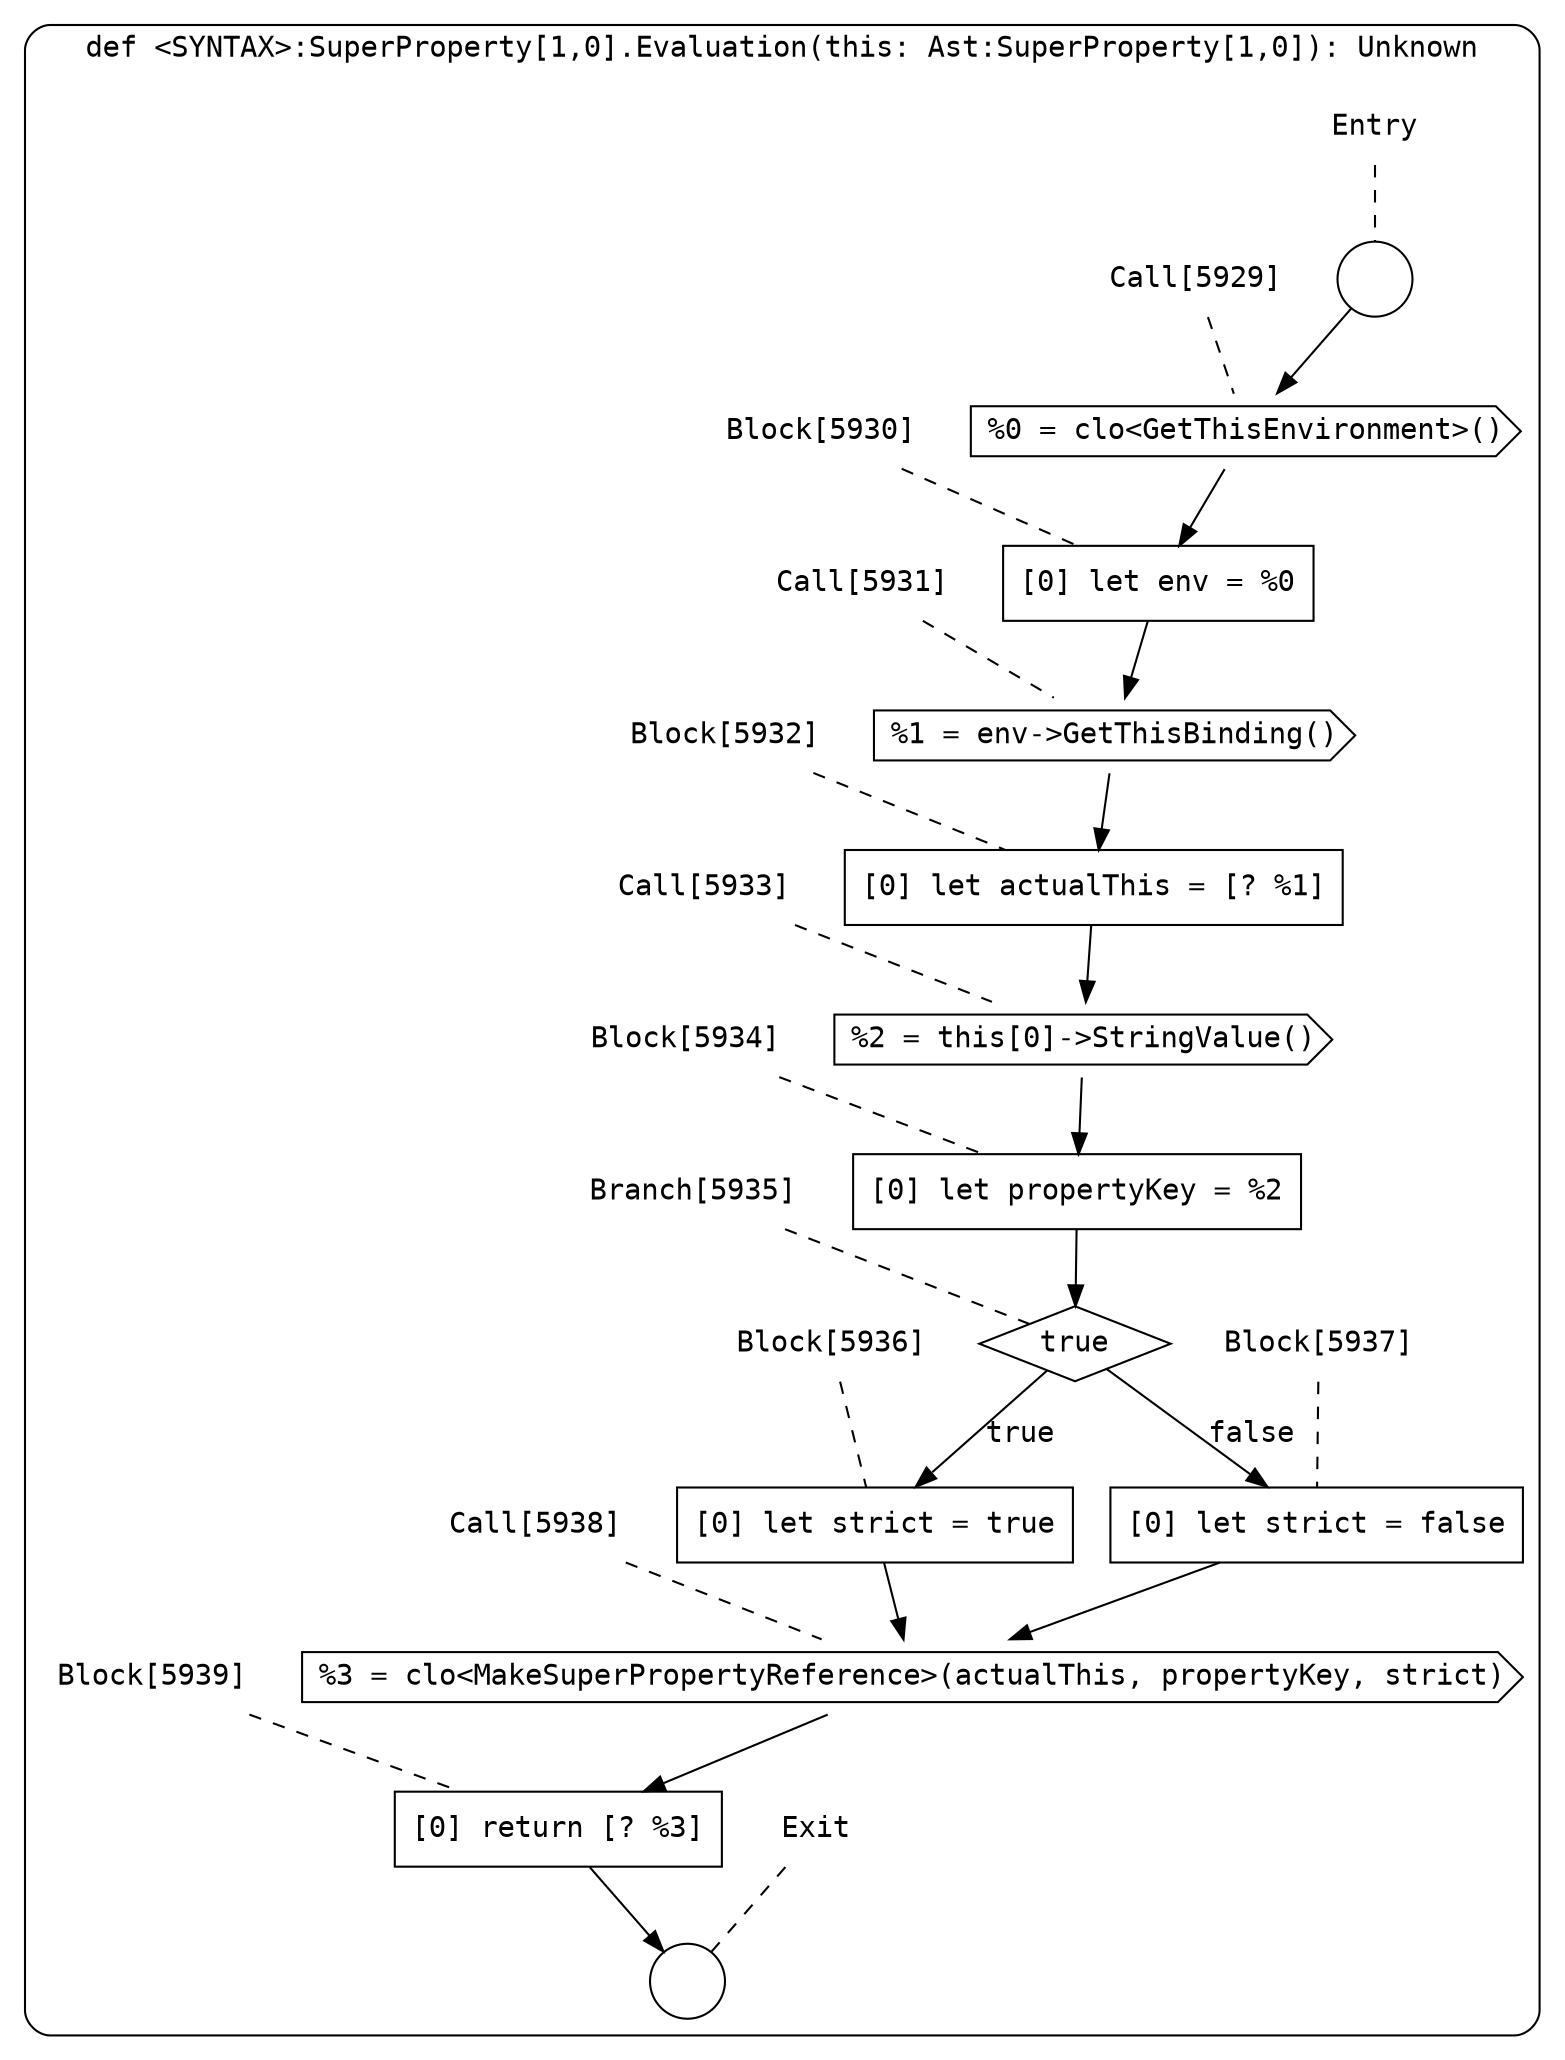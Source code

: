 digraph {
  graph [fontname = "Consolas"]
  node [fontname = "Consolas"]
  edge [fontname = "Consolas"]
  subgraph cluster1273 {
    label = "def <SYNTAX>:SuperProperty[1,0].Evaluation(this: Ast:SuperProperty[1,0]): Unknown"
    style = rounded
    cluster1273_entry_name [shape=none, label=<<font color="black">Entry</font>>]
    cluster1273_entry_name -> cluster1273_entry [arrowhead=none, color="black", style=dashed]
    cluster1273_entry [shape=circle label=" " color="black" fillcolor="white" style=filled]
    cluster1273_entry -> node5929 [color="black"]
    cluster1273_exit_name [shape=none, label=<<font color="black">Exit</font>>]
    cluster1273_exit_name -> cluster1273_exit [arrowhead=none, color="black", style=dashed]
    cluster1273_exit [shape=circle label=" " color="black" fillcolor="white" style=filled]
    node5929_name [shape=none, label=<<font color="black">Call[5929]</font>>]
    node5929_name -> node5929 [arrowhead=none, color="black", style=dashed]
    node5929 [shape=cds, label=<<font color="black">%0 = clo&lt;GetThisEnvironment&gt;()</font>> color="black" fillcolor="white", style=filled]
    node5929 -> node5930 [color="black"]
    node5930_name [shape=none, label=<<font color="black">Block[5930]</font>>]
    node5930_name -> node5930 [arrowhead=none, color="black", style=dashed]
    node5930 [shape=box, label=<<font color="black">[0] let env = %0<BR ALIGN="LEFT"/></font>> color="black" fillcolor="white", style=filled]
    node5930 -> node5931 [color="black"]
    node5931_name [shape=none, label=<<font color="black">Call[5931]</font>>]
    node5931_name -> node5931 [arrowhead=none, color="black", style=dashed]
    node5931 [shape=cds, label=<<font color="black">%1 = env-&gt;GetThisBinding()</font>> color="black" fillcolor="white", style=filled]
    node5931 -> node5932 [color="black"]
    node5932_name [shape=none, label=<<font color="black">Block[5932]</font>>]
    node5932_name -> node5932 [arrowhead=none, color="black", style=dashed]
    node5932 [shape=box, label=<<font color="black">[0] let actualThis = [? %1]<BR ALIGN="LEFT"/></font>> color="black" fillcolor="white", style=filled]
    node5932 -> node5933 [color="black"]
    node5933_name [shape=none, label=<<font color="black">Call[5933]</font>>]
    node5933_name -> node5933 [arrowhead=none, color="black", style=dashed]
    node5933 [shape=cds, label=<<font color="black">%2 = this[0]-&gt;StringValue()</font>> color="black" fillcolor="white", style=filled]
    node5933 -> node5934 [color="black"]
    node5934_name [shape=none, label=<<font color="black">Block[5934]</font>>]
    node5934_name -> node5934 [arrowhead=none, color="black", style=dashed]
    node5934 [shape=box, label=<<font color="black">[0] let propertyKey = %2<BR ALIGN="LEFT"/></font>> color="black" fillcolor="white", style=filled]
    node5934 -> node5935 [color="black"]
    node5935_name [shape=none, label=<<font color="black">Branch[5935]</font>>]
    node5935_name -> node5935 [arrowhead=none, color="black", style=dashed]
    node5935 [shape=diamond, label=<<font color="black">true</font>> color="black" fillcolor="white", style=filled]
    node5935 -> node5936 [label=<<font color="black">true</font>> color="black"]
    node5935 -> node5937 [label=<<font color="black">false</font>> color="black"]
    node5936_name [shape=none, label=<<font color="black">Block[5936]</font>>]
    node5936_name -> node5936 [arrowhead=none, color="black", style=dashed]
    node5936 [shape=box, label=<<font color="black">[0] let strict = true<BR ALIGN="LEFT"/></font>> color="black" fillcolor="white", style=filled]
    node5936 -> node5938 [color="black"]
    node5937_name [shape=none, label=<<font color="black">Block[5937]</font>>]
    node5937_name -> node5937 [arrowhead=none, color="black", style=dashed]
    node5937 [shape=box, label=<<font color="black">[0] let strict = false<BR ALIGN="LEFT"/></font>> color="black" fillcolor="white", style=filled]
    node5937 -> node5938 [color="black"]
    node5938_name [shape=none, label=<<font color="black">Call[5938]</font>>]
    node5938_name -> node5938 [arrowhead=none, color="black", style=dashed]
    node5938 [shape=cds, label=<<font color="black">%3 = clo&lt;MakeSuperPropertyReference&gt;(actualThis, propertyKey, strict)</font>> color="black" fillcolor="white", style=filled]
    node5938 -> node5939 [color="black"]
    node5939_name [shape=none, label=<<font color="black">Block[5939]</font>>]
    node5939_name -> node5939 [arrowhead=none, color="black", style=dashed]
    node5939 [shape=box, label=<<font color="black">[0] return [? %3]<BR ALIGN="LEFT"/></font>> color="black" fillcolor="white", style=filled]
    node5939 -> cluster1273_exit [color="black"]
  }
}